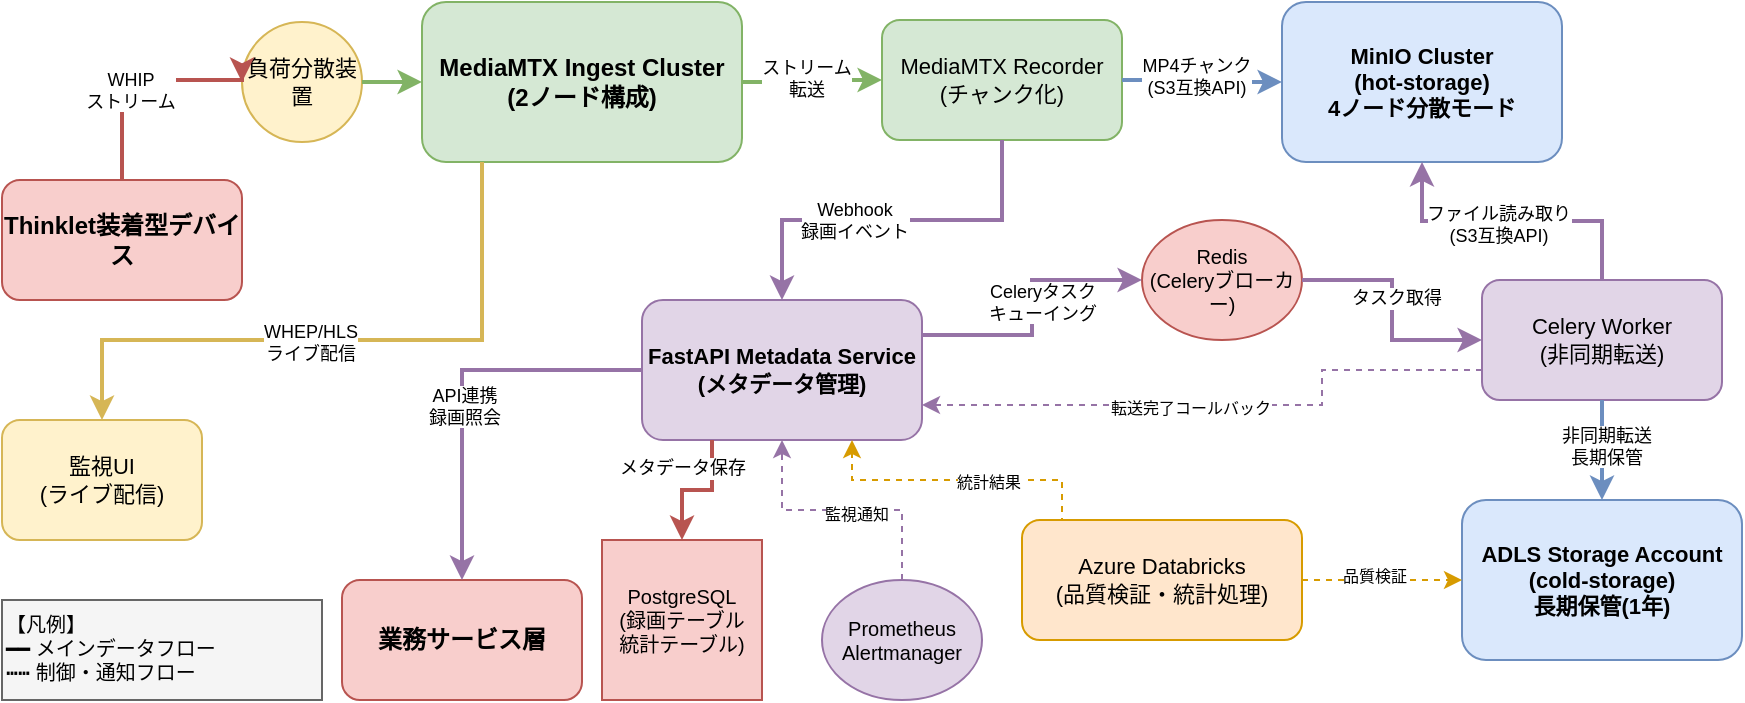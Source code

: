 <mxfile>
    <diagram name="配信・記録層システム関連図" id="streaming-recording-system">
        <mxGraphModel dx="1125" dy="645" grid="1" gridSize="10" guides="1" tooltips="1" connect="1" arrows="1" fold="1" page="1" pageScale="1" pageWidth="1169" pageHeight="827" background="#ffffff" math="0" shadow="0">
            <root>
                <mxCell id="0"/>
                <mxCell id="1" parent="0"/>
                <mxCell id="thinklet-device" value="Thinklet装着型デバイス" style="rounded=1;whiteSpace=wrap;html=1;fillColor=#f8cecc;strokeColor=#b85450;fontSize=12;fontStyle=1" parent="1" vertex="1">
                    <mxGeometry x="80" y="160" width="120" height="60" as="geometry"/>
                </mxCell>
                <mxCell id="mediamtx-cluster" value="MediaMTX Ingest Cluster&#xa;(2ノード構成)" style="rounded=1;whiteSpace=wrap;html=1;fillColor=#d5e8d4;strokeColor=#82b366;fontSize=12;fontStyle=1" parent="1" vertex="1">
                    <mxGeometry x="290" y="71" width="160" height="80" as="geometry"/>
                </mxCell>
                <mxCell id="load-balancer" value="負荷分散装置" style="ellipse;whiteSpace=wrap;html=1;fillColor=#fff2cc;strokeColor=#d6b656;fontSize=11" parent="1" vertex="1">
                    <mxGeometry x="200" y="81" width="60" height="60" as="geometry"/>
                </mxCell>
                <mxCell id="mediamtx-recorder" value="MediaMTX Recorder&#xa;(チャンク化)" style="rounded=1;whiteSpace=wrap;html=1;fillColor=#d5e8d4;strokeColor=#82b366;fontSize=11" parent="1" vertex="1">
                    <mxGeometry x="520" y="80" width="120" height="60" as="geometry"/>
                </mxCell>
                <mxCell id="minio-cluster" value="MinIO Cluster&#xa;(hot-storage)&#xa;4ノード分散モード" style="rounded=1;whiteSpace=wrap;html=1;fillColor=#dae8fc;strokeColor=#6c8ebf;fontSize=11;fontStyle=1" parent="1" vertex="1">
                    <mxGeometry x="720" y="71" width="140" height="80" as="geometry"/>
                </mxCell>
                <mxCell id="fastapi-service" value="FastAPI Metadata Service&#xa;(メタデータ管理)" style="rounded=1;whiteSpace=wrap;html=1;fillColor=#e1d5e7;strokeColor=#9673a6;fontSize=11;fontStyle=1" parent="1" vertex="1">
                    <mxGeometry x="400" y="220" width="140" height="70" as="geometry"/>
                </mxCell>
                <mxCell id="postgresql" value="PostgreSQL&#xa;(録画テーブル&#xa;統計テーブル)" style="cylinder3;whiteSpace=wrap;html=1;boundedLbl=1;backgroundOutline=1;size=15;fillColor=#f8cecc;strokeColor=#b85450;fontSize=10" parent="1" vertex="1">
                    <mxGeometry x="380" y="340" width="80" height="80" as="geometry"/>
                </mxCell>
                <mxCell id="celery-worker" value="Celery Worker&lt;div&gt;(非同期転送)&lt;/div&gt;" style="rounded=1;whiteSpace=wrap;html=1;fillColor=#e1d5e7;strokeColor=#9673a6;fontSize=11" vertex="1" parent="1">
                    <mxGeometry x="820" y="210" width="120" height="60" as="geometry"/>
                </mxCell>
                <mxCell id="redis-broker" value="Redis&lt;div&gt;(Celeryブローカー)&lt;/div&gt;" style="ellipse;whiteSpace=wrap;html=1;fillColor=#f8cecc;strokeColor=#b85450;fontSize=10" vertex="1" parent="1">
                    <mxGeometry x="650" y="180" width="80" height="60" as="geometry"/>
                </mxCell>
                <mxCell id="adls-storage" value="ADLS Storage Account&#xa;(cold-storage)&#xa;長期保管(1年)" style="rounded=1;whiteSpace=wrap;html=1;fillColor=#dae8fc;strokeColor=#6c8ebf;fontSize=11;fontStyle=1" parent="1" vertex="1">
                    <mxGeometry x="810" y="320" width="140" height="80" as="geometry"/>
                </mxCell>
                <mxCell id="azure-databricks" value="Azure Databricks&#xa;(品質検証・統計処理)" style="rounded=1;whiteSpace=wrap;html=1;fillColor=#ffe6cc;strokeColor=#d79b00;fontSize=11" parent="1" vertex="1">
                    <mxGeometry x="590" y="330" width="140" height="60" as="geometry"/>
                </mxCell>
                <mxCell id="business-service" value="業務サービス層" style="rounded=1;whiteSpace=wrap;html=1;fillColor=#f8cecc;strokeColor=#b85450;fontSize=12;fontStyle=1" parent="1" vertex="1">
                    <mxGeometry x="250" y="360" width="120" height="60" as="geometry"/>
                </mxCell>
                <mxCell id="monitoring-ui" value="監視UI&#xa;(ライブ配信)" style="rounded=1;whiteSpace=wrap;html=1;fillColor=#fff2cc;strokeColor=#d6b656;fontSize=11" parent="1" vertex="1">
                    <mxGeometry x="80" y="280" width="100" height="60" as="geometry"/>
                </mxCell>
                <mxCell id="prometheus" value="Prometheus&#xa;Alertmanager" style="ellipse;whiteSpace=wrap;html=1;fillColor=#e1d5e7;strokeColor=#9673a6;fontSize=10" parent="1" vertex="1">
                    <mxGeometry x="490" y="360" width="80" height="60" as="geometry"/>
                </mxCell>
                <mxCell id="edge1" style="edgeStyle=orthogonalEdgeStyle;rounded=0;orthogonalLoop=1;jettySize=auto;html=1;strokeWidth=2;strokeColor=#b85450;entryX=0;entryY=0.5;entryDx=0;entryDy=0;" parent="1" source="thinklet-device" target="load-balancer" edge="1">
                    <mxGeometry relative="1" as="geometry">
                        <Array as="points">
                            <mxPoint x="140" y="110"/>
                            <mxPoint x="200" y="110"/>
                        </Array>
                    </mxGeometry>
                </mxCell>
                <mxCell id="edge1-label" value="WHIP&#xa;ストリーム" style="edgeLabel;html=1;align=center;verticalAlign=middle;resizable=0;points=[];fontSize=9;" parent="edge1" vertex="1" connectable="0">
                    <mxGeometry x="-0.2" y="-1" relative="1" as="geometry">
                        <mxPoint x="3" y="-1" as="offset"/>
                    </mxGeometry>
                </mxCell>
                <mxCell id="edge2" style="edgeStyle=orthogonalEdgeStyle;rounded=0;orthogonalLoop=1;jettySize=auto;html=1;strokeWidth=2;strokeColor=#82b366;" parent="1" source="load-balancer" target="mediamtx-cluster" edge="1">
                    <mxGeometry relative="1" as="geometry"/>
                </mxCell>
                <mxCell id="edge3" style="edgeStyle=orthogonalEdgeStyle;rounded=0;orthogonalLoop=1;jettySize=auto;html=1;strokeWidth=2;strokeColor=#82b366;" parent="1" source="mediamtx-cluster" target="mediamtx-recorder" edge="1">
                    <mxGeometry relative="1" as="geometry"/>
                </mxCell>
                <mxCell id="edge3-label" value="ストリーム&#xa;転送" style="edgeLabel;html=1;align=center;verticalAlign=middle;resizable=0;points=[];fontSize=9;" parent="edge3" vertex="1" connectable="0">
                    <mxGeometry x="-0.1" y="2" relative="1" as="geometry">
                        <mxPoint as="offset"/>
                    </mxGeometry>
                </mxCell>
                <mxCell id="edge4" style="edgeStyle=orthogonalEdgeStyle;rounded=0;orthogonalLoop=1;jettySize=auto;html=1;strokeWidth=2;strokeColor=#6c8ebf;" parent="1" source="mediamtx-recorder" target="minio-cluster" edge="1">
                    <mxGeometry relative="1" as="geometry"/>
                </mxCell>
                <mxCell id="edge4-label" value="MP4チャンク&#xa;(S3互換API)" style="edgeLabel;html=1;align=center;verticalAlign=middle;resizable=0;points=[];fontSize=9;" parent="edge4" vertex="1" connectable="0">
                    <mxGeometry x="-0.1" y="2" relative="1" as="geometry">
                        <mxPoint as="offset"/>
                    </mxGeometry>
                </mxCell>
                <mxCell id="edge5" style="edgeStyle=orthogonalEdgeStyle;rounded=0;orthogonalLoop=1;jettySize=auto;html=1;strokeWidth=2;strokeColor=#9673a6;jumpStyle=line;jumpSize=10;entryX=0.5;entryY=0;entryDx=0;entryDy=0;" parent="1" source="mediamtx-recorder" target="fastapi-service" edge="1">
                    <mxGeometry relative="1" as="geometry">
                        <Array as="points"/>
                    </mxGeometry>
                </mxCell>
                <mxCell id="edge5-label" value="Webhook&#xa;録画イベント" style="edgeLabel;html=1;align=center;verticalAlign=middle;resizable=0;points=[];fontSize=9;" parent="edge5" vertex="1" connectable="0">
                    <mxGeometry x="0.1" y="1" relative="1" as="geometry">
                        <mxPoint x="-10" y="-1" as="offset"/>
                    </mxGeometry>
                </mxCell>
                <mxCell id="edge6" style="edgeStyle=elbowEdgeStyle;rounded=0;orthogonalLoop=1;jettySize=auto;html=1;strokeWidth=2;strokeColor=#b85450;exitX=0.25;exitY=1;exitDx=0;exitDy=0;entryX=0.5;entryY=0;entryDx=0;entryDy=0;elbow=vertical;" parent="1" source="fastapi-service" target="postgresql" edge="1">
                    <mxGeometry relative="1" as="geometry"/>
                </mxCell>
                <mxCell id="edge6-label" value="メタデータ保存" style="edgeLabel;html=1;align=center;verticalAlign=middle;resizable=0;points=[];fontSize=9;" parent="edge6" vertex="1" connectable="0">
                    <mxGeometry x="0.2" y="1" relative="1" as="geometry">
                        <mxPoint x="-1" y="-12" as="offset"/>
                    </mxGeometry>
                </mxCell>
                <mxCell id="edge15" style="edgeStyle=elbowEdgeStyle;rounded=0;orthogonalLoop=1;jettySize=auto;html=1;strokeWidth=2;strokeColor=#9673a6;entryX=0;entryY=0.5;entryDx=0;entryDy=0;exitX=1;exitY=0.25;exitDx=0;exitDy=0;" edge="1" parent="1" source="fastapi-service" target="redis-broker">
                    <mxGeometry relative="1" as="geometry"/>
                </mxCell>
                <mxCell id="edge15-label" value="Celeryタスク&#xa;キューイング" style="edgeLabel;html=1;align=center;verticalAlign=middle;resizable=0;points=[];fontSize=9;" connectable="0" vertex="1" parent="edge15">
                    <mxGeometry x="0.1" y="1" relative="1" as="geometry">
                        <mxPoint x="6" y="4" as="offset"/>
                    </mxGeometry>
                </mxCell>
                <mxCell id="edge16" style="edgeStyle=elbowEdgeStyle;rounded=0;orthogonalLoop=1;jettySize=auto;html=1;strokeWidth=2;strokeColor=#9673a6;entryX=0;entryY=0.5;entryDx=0;entryDy=0;" edge="1" parent="1" source="redis-broker" target="celery-worker">
                    <mxGeometry relative="1" as="geometry"/>
                </mxCell>
                <mxCell id="edge16-label" value="タスク取得" style="edgeLabel;html=1;align=center;verticalAlign=middle;resizable=0;points=[];fontSize=9;" connectable="0" vertex="1" parent="edge16">
                    <mxGeometry x="-0.1" y="2" relative="1" as="geometry">
                        <mxPoint as="offset"/>
                    </mxGeometry>
                </mxCell>
                <mxCell id="edge7" style="edgeStyle=elbowEdgeStyle;rounded=0;orthogonalLoop=1;jettySize=auto;html=1;strokeWidth=2;strokeColor=#9673a6;entryX=0.5;entryY=1;entryDx=0;entryDy=0;exitX=0.5;exitY=0;exitDx=0;exitDy=0;elbow=vertical;" parent="1" source="celery-worker" target="minio-cluster" edge="1">
                    <mxGeometry relative="1" as="geometry"/>
                </mxCell>
                <mxCell id="edge7-label" value="ファイル読み取り&#xa;(S3互換API)" style="edgeLabel;html=1;align=center;verticalAlign=middle;resizable=0;points=[];fontSize=9;" parent="edge7" vertex="1" connectable="0">
                    <mxGeometry x="0.1" y="1" relative="1" as="geometry">
                        <mxPoint as="offset"/>
                    </mxGeometry>
                </mxCell>
                <mxCell id="edge8" style="edgeStyle=orthogonalEdgeStyle;rounded=0;orthogonalLoop=1;jettySize=auto;html=1;strokeWidth=2;strokeColor=#6c8ebf;" parent="1" source="celery-worker" target="adls-storage" edge="1">
                    <mxGeometry relative="1" as="geometry"/>
                </mxCell>
                <mxCell id="edge8-label" value="非同期転送&#xa;長期保管" style="edgeLabel;html=1;align=center;verticalAlign=middle;resizable=0;points=[];fontSize=9;" parent="edge8" vertex="1" connectable="0">
                    <mxGeometry x="-0.1" y="2" relative="1" as="geometry">
                        <mxPoint as="offset"/>
                    </mxGeometry>
                </mxCell>
                <mxCell id="edge9" style="edgeStyle=orthogonalEdgeStyle;rounded=0;orthogonalLoop=1;jettySize=auto;html=1;strokeWidth=1;strokeColor=#9673a6;dashed=1;jumpStyle=line;jumpSize=10;entryX=1;entryY=0.75;entryDx=0;entryDy=0;exitX=0;exitY=0.75;exitDx=0;exitDy=0;" parent="1" source="celery-worker" target="fastapi-service" edge="1">
                    <mxGeometry relative="1" as="geometry">
                        <Array as="points">
                            <mxPoint x="740" y="255"/>
                            <mxPoint x="740" y="273"/>
                        </Array>
                    </mxGeometry>
                </mxCell>
                <mxCell id="edge9-label" value="転送完了コールバック" style="edgeLabel;html=1;align=center;verticalAlign=middle;resizable=0;points=[];fontSize=8;" parent="edge9" vertex="1" connectable="0">
                    <mxGeometry x="0.1" y="1" relative="1" as="geometry">
                        <mxPoint as="offset"/>
                    </mxGeometry>
                </mxCell>
                <mxCell id="edge10" style="edgeStyle=orthogonalEdgeStyle;rounded=0;orthogonalLoop=1;jettySize=auto;html=1;strokeWidth=1;strokeColor=#d79b00;dashed=1;" parent="1" source="azure-databricks" target="adls-storage" edge="1">
                    <mxGeometry relative="1" as="geometry"/>
                </mxCell>
                <mxCell id="edge10-label" value="品質検証" style="edgeLabel;html=1;align=center;verticalAlign=middle;resizable=0;points=[];fontSize=8;" parent="edge10" vertex="1" connectable="0">
                    <mxGeometry x="-0.1" y="2" relative="1" as="geometry">
                        <mxPoint as="offset"/>
                    </mxGeometry>
                </mxCell>
                <mxCell id="edge11" style="edgeStyle=orthogonalEdgeStyle;rounded=0;orthogonalLoop=1;jettySize=auto;html=1;strokeWidth=1;strokeColor=#d79b00;dashed=1;entryX=0.75;entryY=1;entryDx=0;entryDy=0;exitX=0.5;exitY=0;exitDx=0;exitDy=0;" parent="1" source="azure-databricks" target="fastapi-service" edge="1">
                    <mxGeometry relative="1" as="geometry">
                        <Array as="points">
                            <mxPoint x="610" y="310"/>
                            <mxPoint x="505" y="310"/>
                        </Array>
                    </mxGeometry>
                </mxCell>
                <mxCell id="edge11-label" value="統計結果" style="edgeLabel;html=1;align=center;verticalAlign=middle;resizable=0;points=[];fontSize=8;" parent="edge11" vertex="1" connectable="0">
                    <mxGeometry x="0.1" y="1" relative="1" as="geometry">
                        <mxPoint as="offset"/>
                    </mxGeometry>
                </mxCell>
                <mxCell id="edge12" style="edgeStyle=orthogonalEdgeStyle;rounded=0;orthogonalLoop=1;jettySize=auto;html=1;strokeWidth=2;strokeColor=#9673a6;exitX=0;exitY=0.5;exitDx=0;exitDy=0;entryX=0.5;entryY=0;entryDx=0;entryDy=0;" parent="1" source="fastapi-service" target="business-service" edge="1">
                    <mxGeometry relative="1" as="geometry">
                        <Array as="points">
                            <mxPoint x="310" y="255"/>
                        </Array>
                    </mxGeometry>
                </mxCell>
                <mxCell id="edge12-label" value="API連携&#xa;録画照会" style="edgeLabel;html=1;align=center;verticalAlign=middle;resizable=0;points=[];fontSize=9;" parent="edge12" vertex="1" connectable="0">
                    <mxGeometry x="0.1" y="1" relative="1" as="geometry">
                        <mxPoint as="offset"/>
                    </mxGeometry>
                </mxCell>
                <mxCell id="edge13" style="edgeStyle=orthogonalEdgeStyle;rounded=0;orthogonalLoop=1;jettySize=auto;html=1;strokeWidth=2;strokeColor=#d6b656;jumpStyle=line;jumpSize=10;" parent="1" source="mediamtx-cluster" target="monitoring-ui" edge="1">
                    <mxGeometry relative="1" as="geometry">
                        <Array as="points">
                            <mxPoint x="320" y="240"/>
                            <mxPoint x="130" y="240"/>
                        </Array>
                    </mxGeometry>
                </mxCell>
                <mxCell id="edge13-label" value="WHEP/HLS&#xa;ライブ配信" style="edgeLabel;html=1;align=center;verticalAlign=middle;resizable=0;points=[];fontSize=9;" parent="edge13" vertex="1" connectable="0">
                    <mxGeometry x="0.1" y="1" relative="1" as="geometry">
                        <mxPoint as="offset"/>
                    </mxGeometry>
                </mxCell>
                <mxCell id="edge14" style="edgeStyle=orthogonalEdgeStyle;rounded=0;orthogonalLoop=1;jettySize=auto;html=1;strokeWidth=1;strokeColor=#9673a6;dashed=1;" parent="1" source="prometheus" target="fastapi-service" edge="1">
                    <mxGeometry relative="1" as="geometry"/>
                </mxCell>
                <mxCell id="edge14-label" value="監視通知" style="edgeLabel;html=1;align=center;verticalAlign=middle;resizable=0;points=[];fontSize=8;" parent="edge14" vertex="1" connectable="0">
                    <mxGeometry x="-0.1" y="2" relative="1" as="geometry">
                        <mxPoint as="offset"/>
                    </mxGeometry>
                </mxCell>
                <mxCell id="legend" value="【凡例】&lt;br&gt;━━ メインデータフロー&lt;br&gt;┅┅ 制御・通知フロー" style="rounded=0;whiteSpace=wrap;html=1;fillColor=#f5f5f5;strokeColor=#666666;fontSize=10;align=left;verticalAlign=top;" parent="1" vertex="1">
                    <mxGeometry x="80" y="370" width="160" height="50" as="geometry"/>
                </mxCell>
            </root>
        </mxGraphModel>
    </diagram>
</mxfile>